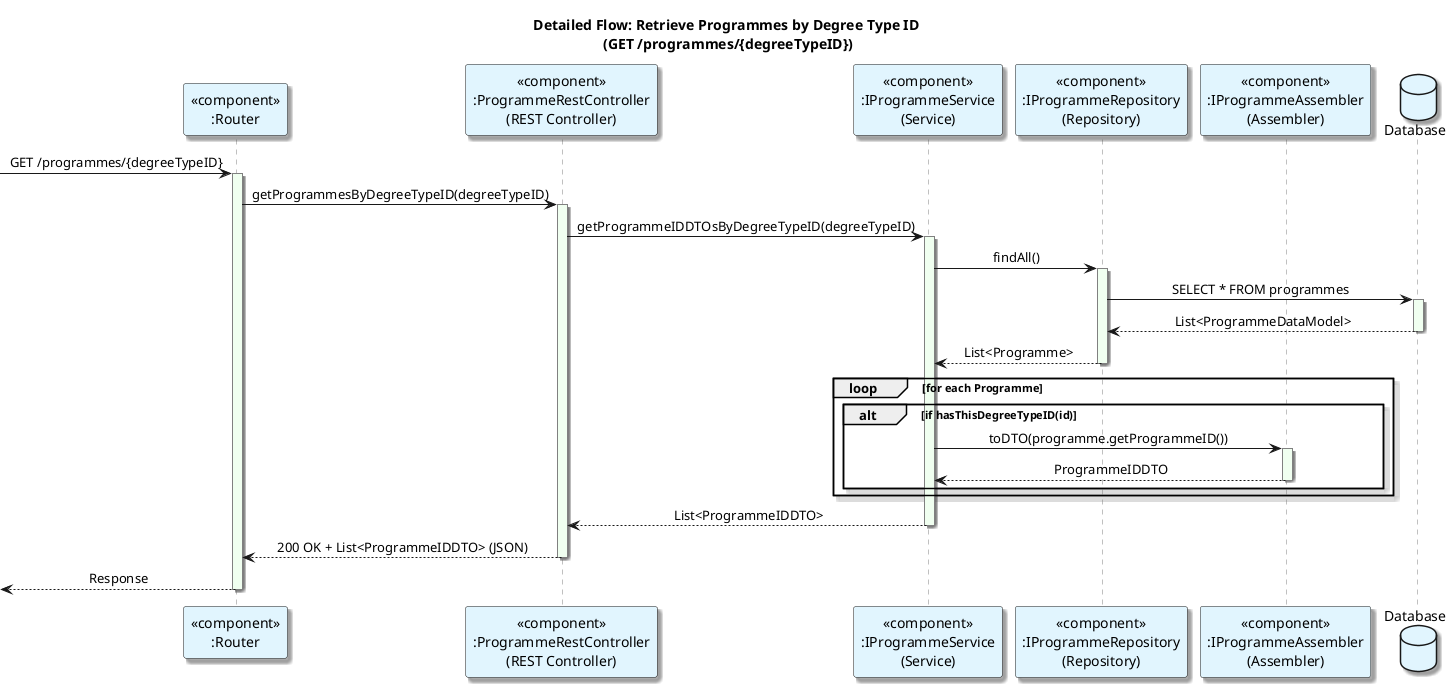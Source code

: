 @startuml
title Detailed Flow: Retrieve Programmes by Degree Type ID \n(GET /programmes/{degreeTypeID})
skinparam sequence {
    LifeLineBorderColor Grey
    LifeLineBackgroundColor HoneyDew
}
skinparam defaultTextAlignment center
skinparam shadowing true
participant "<<component>>\n:Router" as Router #E1F5FE
participant "<<component>>\n:ProgrammeRestController\n(REST Controller)" as Controller #E1F5FE
participant "<<component>>\n:IProgrammeService\n(Service)" as Service #E1F5FE
participant "<<component>>\n:IProgrammeRepository\n(Repository)" as Repository #E1F5FE
participant "<<component>>\n:IProgrammeAssembler\n(Assembler)" as Assembler #E1F5FE
database "Database" as DB #E1F5FE

-> Router: GET /programmes/{degreeTypeID}
activate Router

Router -> Controller: getProgrammesByDegreeTypeID(degreeTypeID)
activate Controller

Controller -> Service: getProgrammeIDDTOsByDegreeTypeID(degreeTypeID)
activate Service

Service -> Repository: findAll()
activate Repository

Repository -> DB: SELECT * FROM programmes
activate DB
DB --> Repository: List<ProgrammeDataModel>
deactivate DB

Repository --> Service: List<Programme>
deactivate Repository

loop for each Programme
    alt if hasThisDegreeTypeID(id)
        Service -> Assembler: toDTO(programme.getProgrammeID())
        activate Assembler
        Assembler --> Service: ProgrammeIDDTO
        deactivate Assembler
    end
end

Service --> Controller: List<ProgrammeIDDTO>
deactivate Service

Controller --> Router: 200 OK + List<ProgrammeIDDTO> (JSON)
deactivate Controller

<-- Router: Response
deactivate Router

@enduml

